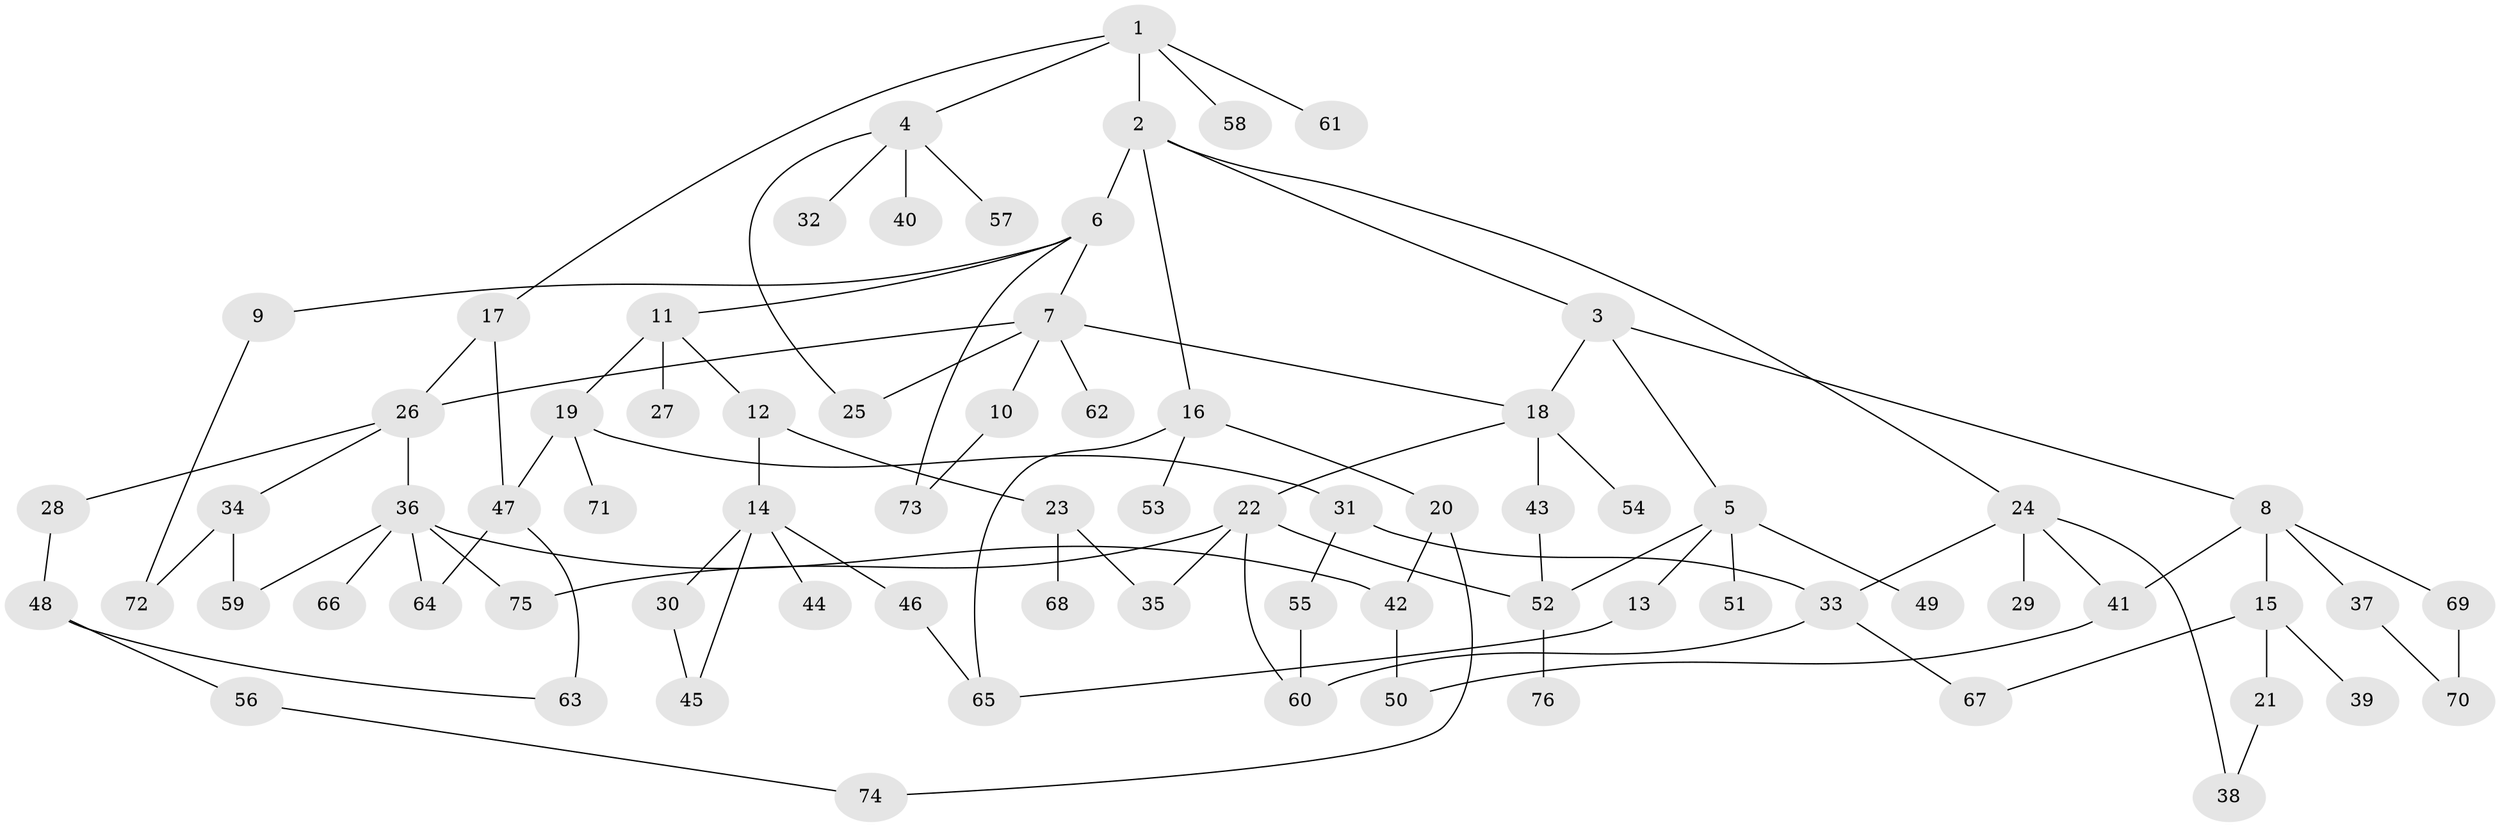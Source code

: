// Generated by graph-tools (version 1.1) at 2025/49/03/09/25 03:49:27]
// undirected, 76 vertices, 101 edges
graph export_dot {
graph [start="1"]
  node [color=gray90,style=filled];
  1;
  2;
  3;
  4;
  5;
  6;
  7;
  8;
  9;
  10;
  11;
  12;
  13;
  14;
  15;
  16;
  17;
  18;
  19;
  20;
  21;
  22;
  23;
  24;
  25;
  26;
  27;
  28;
  29;
  30;
  31;
  32;
  33;
  34;
  35;
  36;
  37;
  38;
  39;
  40;
  41;
  42;
  43;
  44;
  45;
  46;
  47;
  48;
  49;
  50;
  51;
  52;
  53;
  54;
  55;
  56;
  57;
  58;
  59;
  60;
  61;
  62;
  63;
  64;
  65;
  66;
  67;
  68;
  69;
  70;
  71;
  72;
  73;
  74;
  75;
  76;
  1 -- 2;
  1 -- 4;
  1 -- 17;
  1 -- 58;
  1 -- 61;
  2 -- 3;
  2 -- 6;
  2 -- 16;
  2 -- 24;
  3 -- 5;
  3 -- 8;
  3 -- 18;
  4 -- 25;
  4 -- 32;
  4 -- 40;
  4 -- 57;
  5 -- 13;
  5 -- 49;
  5 -- 51;
  5 -- 52;
  6 -- 7;
  6 -- 9;
  6 -- 11;
  6 -- 73;
  7 -- 10;
  7 -- 26;
  7 -- 62;
  7 -- 25;
  7 -- 18;
  8 -- 15;
  8 -- 37;
  8 -- 41;
  8 -- 69;
  9 -- 72;
  10 -- 73;
  11 -- 12;
  11 -- 19;
  11 -- 27;
  12 -- 14;
  12 -- 23;
  13 -- 65;
  14 -- 30;
  14 -- 44;
  14 -- 46;
  14 -- 45;
  15 -- 21;
  15 -- 39;
  15 -- 67;
  16 -- 20;
  16 -- 53;
  16 -- 65;
  17 -- 47;
  17 -- 26;
  18 -- 22;
  18 -- 43;
  18 -- 54;
  19 -- 31;
  19 -- 71;
  19 -- 47;
  20 -- 42;
  20 -- 74;
  21 -- 38;
  22 -- 75;
  22 -- 35;
  22 -- 60;
  22 -- 52;
  23 -- 35;
  23 -- 68;
  24 -- 29;
  24 -- 38;
  24 -- 33;
  24 -- 41;
  26 -- 28;
  26 -- 34;
  26 -- 36;
  28 -- 48;
  30 -- 45;
  31 -- 33;
  31 -- 55;
  33 -- 67;
  33 -- 60;
  34 -- 59;
  34 -- 72;
  36 -- 64;
  36 -- 66;
  36 -- 42;
  36 -- 75;
  36 -- 59;
  37 -- 70;
  41 -- 50;
  42 -- 50;
  43 -- 52;
  46 -- 65;
  47 -- 63;
  47 -- 64;
  48 -- 56;
  48 -- 63;
  52 -- 76;
  55 -- 60;
  56 -- 74;
  69 -- 70;
}
